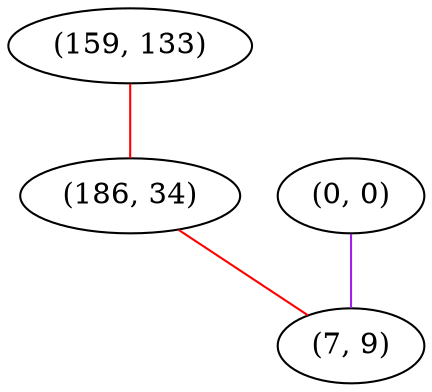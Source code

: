graph "" {
"(159, 133)";
"(186, 34)";
"(0, 0)";
"(7, 9)";
"(159, 133)" -- "(186, 34)"  [color=red, key=0, weight=1];
"(186, 34)" -- "(7, 9)"  [color=red, key=0, weight=1];
"(0, 0)" -- "(7, 9)"  [color=purple, key=0, weight=4];
}
